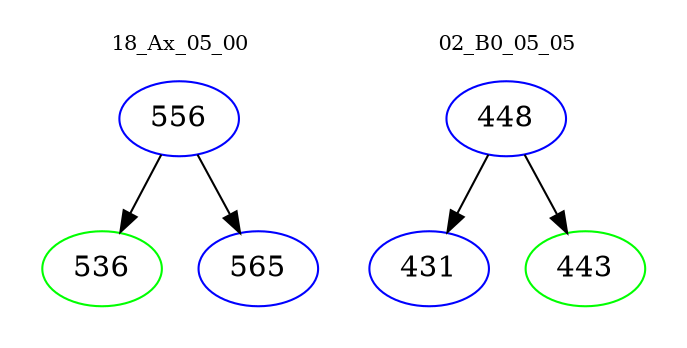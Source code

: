 digraph{
subgraph cluster_0 {
color = white
label = "18_Ax_05_00";
fontsize=10;
T0_556 [label="556", color="blue"]
T0_556 -> T0_536 [color="black"]
T0_536 [label="536", color="green"]
T0_556 -> T0_565 [color="black"]
T0_565 [label="565", color="blue"]
}
subgraph cluster_1 {
color = white
label = "02_B0_05_05";
fontsize=10;
T1_448 [label="448", color="blue"]
T1_448 -> T1_431 [color="black"]
T1_431 [label="431", color="blue"]
T1_448 -> T1_443 [color="black"]
T1_443 [label="443", color="green"]
}
}
